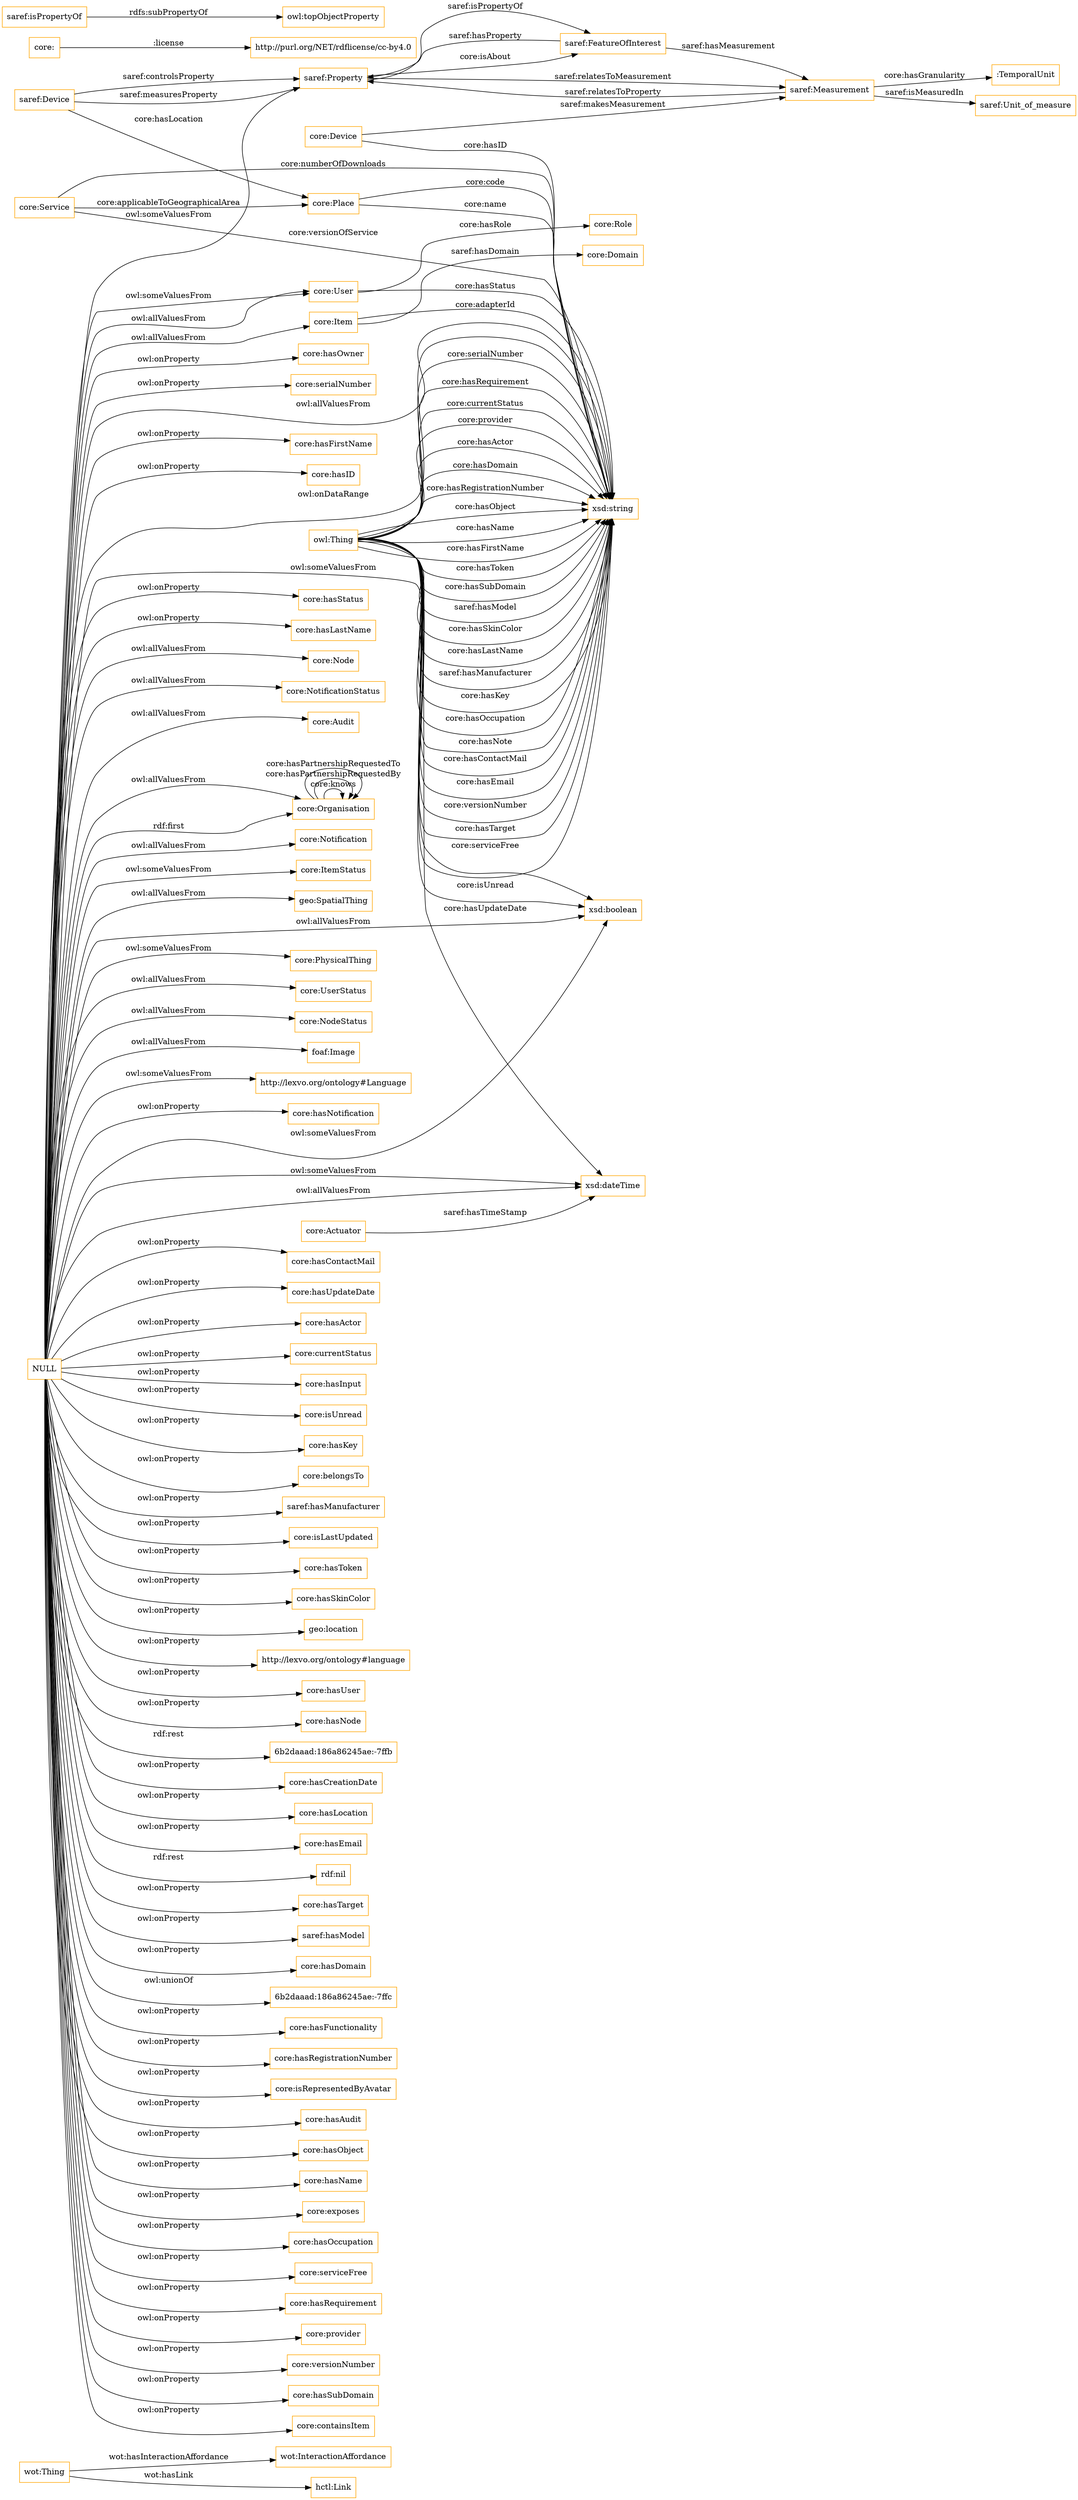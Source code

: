 digraph ar2dtool_diagram { 
rankdir=LR;
size="1501"
node [shape = rectangle, color="orange"]; "wot:Thing" "core:User" "core:Node" "saref:Device" "core:NotificationStatus" "saref:Measurement" "core:Service" "core:Audit" "core:Device" "core:Actuator" "core:Organisation" "core:Domain" "core:Role" "core:Item" "saref:Property" "core:Place" "core:Notification" "core:ItemStatus" "geo:SpatialThing" "wot:InteractionAffordance" "hctl:Link" ":TemporalUnit" "core:PhysicalThing" "core:UserStatus" "saref:Unit_of_measure" "core:NodeStatus" "saref:FeatureOfInterest" "foaf:Image" "http://lexvo.org/ontology#Language" ; /*classes style*/
	"core:" -> "http://purl.org/NET/rdflicense/cc-by4.0" [ label = ":license" ];
	"saref:isPropertyOf" -> "owl:topObjectProperty" [ label = "rdfs:subPropertyOf" ];
	"NULL" -> "core:ItemStatus" [ label = "owl:someValuesFrom" ];
	"NULL" -> "core:hasNotification" [ label = "owl:onProperty" ];
	"NULL" -> "core:Organisation" [ label = "owl:allValuesFrom" ];
	"NULL" -> "xsd:dateTime" [ label = "owl:someValuesFrom" ];
	"NULL" -> "core:hasContactMail" [ label = "owl:onProperty" ];
	"NULL" -> "core:hasUpdateDate" [ label = "owl:onProperty" ];
	"NULL" -> "core:hasActor" [ label = "owl:onProperty" ];
	"NULL" -> "xsd:boolean" [ label = "owl:allValuesFrom" ];
	"NULL" -> "http://lexvo.org/ontology#Language" [ label = "owl:someValuesFrom" ];
	"NULL" -> "saref:Property" [ label = "owl:someValuesFrom" ];
	"NULL" -> "core:Organisation" [ label = "rdf:first" ];
	"NULL" -> "core:currentStatus" [ label = "owl:onProperty" ];
	"NULL" -> "core:hasInput" [ label = "owl:onProperty" ];
	"NULL" -> "core:UserStatus" [ label = "owl:allValuesFrom" ];
	"NULL" -> "foaf:Image" [ label = "owl:allValuesFrom" ];
	"NULL" -> "xsd:string" [ label = "owl:allValuesFrom" ];
	"NULL" -> "core:isUnread" [ label = "owl:onProperty" ];
	"NULL" -> "core:hasKey" [ label = "owl:onProperty" ];
	"NULL" -> "core:Item" [ label = "owl:allValuesFrom" ];
	"NULL" -> "core:belongsTo" [ label = "owl:onProperty" ];
	"NULL" -> "saref:hasManufacturer" [ label = "owl:onProperty" ];
	"NULL" -> "core:PhysicalThing" [ label = "owl:someValuesFrom" ];
	"NULL" -> "core:Audit" [ label = "owl:allValuesFrom" ];
	"NULL" -> "xsd:boolean" [ label = "owl:someValuesFrom" ];
	"NULL" -> "core:isLastUpdated" [ label = "owl:onProperty" ];
	"NULL" -> "core:hasToken" [ label = "owl:onProperty" ];
	"NULL" -> "core:hasSkinColor" [ label = "owl:onProperty" ];
	"NULL" -> "geo:location" [ label = "owl:onProperty" ];
	"NULL" -> "core:User" [ label = "owl:someValuesFrom" ];
	"NULL" -> "http://lexvo.org/ontology#language" [ label = "owl:onProperty" ];
	"NULL" -> "core:hasUser" [ label = "owl:onProperty" ];
	"NULL" -> "core:hasNode" [ label = "owl:onProperty" ];
	"NULL" -> "core:Notification" [ label = "owl:allValuesFrom" ];
	"NULL" -> "6b2daaad:186a86245ae:-7ffb" [ label = "rdf:rest" ];
	"NULL" -> "core:hasCreationDate" [ label = "owl:onProperty" ];
	"NULL" -> "core:hasLocation" [ label = "owl:onProperty" ];
	"NULL" -> "core:hasEmail" [ label = "owl:onProperty" ];
	"NULL" -> "rdf:nil" [ label = "rdf:rest" ];
	"NULL" -> "core:hasTarget" [ label = "owl:onProperty" ];
	"NULL" -> "saref:hasModel" [ label = "owl:onProperty" ];
	"NULL" -> "geo:SpatialThing" [ label = "owl:allValuesFrom" ];
	"NULL" -> "core:hasDomain" [ label = "owl:onProperty" ];
	"NULL" -> "6b2daaad:186a86245ae:-7ffc" [ label = "owl:unionOf" ];
	"NULL" -> "core:hasFunctionality" [ label = "owl:onProperty" ];
	"NULL" -> "core:User" [ label = "owl:allValuesFrom" ];
	"NULL" -> "core:Node" [ label = "owl:allValuesFrom" ];
	"NULL" -> "core:hasRegistrationNumber" [ label = "owl:onProperty" ];
	"NULL" -> "core:isRepresentedByAvatar" [ label = "owl:onProperty" ];
	"NULL" -> "core:hasAudit" [ label = "owl:onProperty" ];
	"NULL" -> "core:hasObject" [ label = "owl:onProperty" ];
	"NULL" -> "core:hasName" [ label = "owl:onProperty" ];
	"NULL" -> "xsd:dateTime" [ label = "owl:allValuesFrom" ];
	"NULL" -> "core:exposes" [ label = "owl:onProperty" ];
	"NULL" -> "xsd:string" [ label = "owl:onDataRange" ];
	"NULL" -> "core:hasOccupation" [ label = "owl:onProperty" ];
	"NULL" -> "core:serviceFree" [ label = "owl:onProperty" ];
	"NULL" -> "core:hasRequirement" [ label = "owl:onProperty" ];
	"NULL" -> "core:provider" [ label = "owl:onProperty" ];
	"NULL" -> "core:versionNumber" [ label = "owl:onProperty" ];
	"NULL" -> "core:hasSubDomain" [ label = "owl:onProperty" ];
	"NULL" -> "core:containsItem" [ label = "owl:onProperty" ];
	"NULL" -> "core:hasOwner" [ label = "owl:onProperty" ];
	"NULL" -> "core:serialNumber" [ label = "owl:onProperty" ];
	"NULL" -> "core:hasFirstName" [ label = "owl:onProperty" ];
	"NULL" -> "core:hasID" [ label = "owl:onProperty" ];
	"NULL" -> "core:hasStatus" [ label = "owl:onProperty" ];
	"NULL" -> "core:hasLastName" [ label = "owl:onProperty" ];
	"NULL" -> "core:NodeStatus" [ label = "owl:allValuesFrom" ];
	"NULL" -> "core:NotificationStatus" [ label = "owl:allValuesFrom" ];
	"NULL" -> "xsd:string" [ label = "owl:someValuesFrom" ];
	"owl:Thing" -> "xsd:string" [ label = "core:provider" ];
	"saref:FeatureOfInterest" -> "saref:Measurement" [ label = "saref:hasMeasurement" ];
	"saref:Measurement" -> "saref:Property" [ label = "saref:relatesToProperty" ];
	"saref:FeatureOfInterest" -> "saref:Property" [ label = "saref:hasProperty" ];
	"saref:Device" -> "saref:Property" [ label = "saref:measuresProperty" ];
	"core:Service" -> "core:Place" [ label = "core:applicableToGeographicalArea" ];
	"core:Device" -> "saref:Measurement" [ label = "saref:makesMeasurement" ];
	"core:Organisation" -> "core:Organisation" [ label = "core:knows" ];
	"owl:Thing" -> "xsd:string" [ label = "core:hasActor" ];
	"saref:Measurement" -> ":TemporalUnit" [ label = "core:hasGranularity" ];
	"owl:Thing" -> "xsd:string" [ label = "core:hasDomain" ];
	"owl:Thing" -> "xsd:string" [ label = "core:hasRegistrationNumber" ];
	"saref:Measurement" -> "saref:Unit_of_measure" [ label = "saref:isMeasuredIn" ];
	"core:Service" -> "xsd:string" [ label = "core:numberOfDownloads" ];
	"core:Service" -> "xsd:string" [ label = "core:versionOfService" ];
	"owl:Thing" -> "xsd:boolean" [ label = "core:serviceFree" ];
	"owl:Thing" -> "xsd:string" [ label = "core:hasObject" ];
	"saref:Device" -> "saref:Property" [ label = "saref:controlsProperty" ];
	"owl:Thing" -> "xsd:string" [ label = "core:hasName" ];
	"core:Actuator" -> "xsd:dateTime" [ label = "saref:hasTimeStamp" ];
	"owl:Thing" -> "xsd:string" [ label = "core:hasFirstName" ];
	"owl:Thing" -> "xsd:string" [ label = "core:hasToken" ];
	"owl:Thing" -> "xsd:string" [ label = "core:hasSubDomain" ];
	"owl:Thing" -> "xsd:string" [ label = "saref:hasModel" ];
	"owl:Thing" -> "xsd:string" [ label = "core:hasSkinColor" ];
	"core:User" -> "xsd:string" [ label = "core:hasStatus" ];
	"owl:Thing" -> "xsd:dateTime" [ label = "core:hasUpdateDate" ];
	"owl:Thing" -> "xsd:string" [ label = "core:hasLastName" ];
	"wot:Thing" -> "wot:InteractionAffordance" [ label = "wot:hasInteractionAffordance" ];
	"core:Item" -> "xsd:string" [ label = "core:adapterId" ];
	"owl:Thing" -> "xsd:string" [ label = "saref:hasManufacturer" ];
	"core:Place" -> "xsd:string" [ label = "core:name" ];
	"owl:Thing" -> "xsd:string" [ label = "core:hasKey" ];
	"core:Organisation" -> "core:Organisation" [ label = "core:hasPartnershipRequestedBy" ];
	"owl:Thing" -> "xsd:string" [ label = "core:hasOccupation" ];
	"core:Device" -> "xsd:string" [ label = "core:hasID" ];
	"core:Item" -> "core:Domain" [ label = "saref:hasDomain" ];
	"core:Place" -> "xsd:string" [ label = "core:code" ];
	"wot:Thing" -> "hctl:Link" [ label = "wot:hasLink" ];
	"saref:Property" -> "saref:FeatureOfInterest" [ label = "core:isAbout" ];
	"owl:Thing" -> "xsd:string" [ label = "core:hasNote" ];
	"saref:Property" -> "saref:Measurement" [ label = "saref:relatesToMeasurement" ];
	"core:User" -> "core:Role" [ label = "core:hasRole" ];
	"owl:Thing" -> "xsd:string" [ label = "core:hasContactMail" ];
	"owl:Thing" -> "xsd:string" [ label = "core:hasEmail" ];
	"saref:Device" -> "core:Place" [ label = "core:hasLocation" ];
	"owl:Thing" -> "xsd:string" [ label = "core:versionNumber" ];
	"owl:Thing" -> "xsd:string" [ label = "core:hasTarget" ];
	"owl:Thing" -> "xsd:string" [ label = "core:serialNumber" ];
	"core:Organisation" -> "core:Organisation" [ label = "core:hasPartnershipRequestedTo" ];
	"owl:Thing" -> "xsd:string" [ label = "core:hasRequirement" ];
	"owl:Thing" -> "xsd:boolean" [ label = "core:isUnread" ];
	"owl:Thing" -> "xsd:string" [ label = "core:currentStatus" ];
	"saref:Property" -> "saref:FeatureOfInterest" [ label = "saref:isPropertyOf" ];

}

